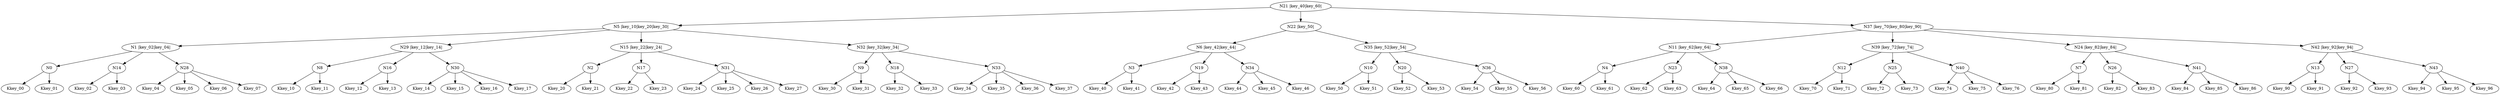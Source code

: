 digraph G {
N21[label="N21 |key_40|key_60|"]N21 -> N5;
N5[label="N5 |key_10|key_20|key_30|"]N5 -> N1;
N1[label="N1 |key_02|key_04|"]N1 -> N0;
N0 -> Kkey_00;
N0 -> Kkey_01;
N1 -> N14;
N14 -> Kkey_02;
N14 -> Kkey_03;
N1 -> N28;
N28 -> Kkey_04;
N28 -> Kkey_05;
N28 -> Kkey_06;
N28 -> Kkey_07;
N5 -> N29;
N29[label="N29 |key_12|key_14|"]N29 -> N8;
N8 -> Kkey_10;
N8 -> Kkey_11;
N29 -> N16;
N16 -> Kkey_12;
N16 -> Kkey_13;
N29 -> N30;
N30 -> Kkey_14;
N30 -> Kkey_15;
N30 -> Kkey_16;
N30 -> Kkey_17;
N5 -> N15;
N15[label="N15 |key_22|key_24|"]N15 -> N2;
N2 -> Kkey_20;
N2 -> Kkey_21;
N15 -> N17;
N17 -> Kkey_22;
N17 -> Kkey_23;
N15 -> N31;
N31 -> Kkey_24;
N31 -> Kkey_25;
N31 -> Kkey_26;
N31 -> Kkey_27;
N5 -> N32;
N32[label="N32 |key_32|key_34|"]N32 -> N9;
N9 -> Kkey_30;
N9 -> Kkey_31;
N32 -> N18;
N18 -> Kkey_32;
N18 -> Kkey_33;
N32 -> N33;
N33 -> Kkey_34;
N33 -> Kkey_35;
N33 -> Kkey_36;
N33 -> Kkey_37;
N21 -> N22;
N22[label="N22 |key_50|"]N22 -> N6;
N6[label="N6 |key_42|key_44|"]N6 -> N3;
N3 -> Kkey_40;
N3 -> Kkey_41;
N6 -> N19;
N19 -> Kkey_42;
N19 -> Kkey_43;
N6 -> N34;
N34 -> Kkey_44;
N34 -> Kkey_45;
N34 -> Kkey_46;
N22 -> N35;
N35[label="N35 |key_52|key_54|"]N35 -> N10;
N10 -> Kkey_50;
N10 -> Kkey_51;
N35 -> N20;
N20 -> Kkey_52;
N20 -> Kkey_53;
N35 -> N36;
N36 -> Kkey_54;
N36 -> Kkey_55;
N36 -> Kkey_56;
N21 -> N37;
N37[label="N37 |key_70|key_80|key_90|"]N37 -> N11;
N11[label="N11 |key_62|key_64|"]N11 -> N4;
N4 -> Kkey_60;
N4 -> Kkey_61;
N11 -> N23;
N23 -> Kkey_62;
N23 -> Kkey_63;
N11 -> N38;
N38 -> Kkey_64;
N38 -> Kkey_65;
N38 -> Kkey_66;
N37 -> N39;
N39[label="N39 |key_72|key_74|"]N39 -> N12;
N12 -> Kkey_70;
N12 -> Kkey_71;
N39 -> N25;
N25 -> Kkey_72;
N25 -> Kkey_73;
N39 -> N40;
N40 -> Kkey_74;
N40 -> Kkey_75;
N40 -> Kkey_76;
N37 -> N24;
N24[label="N24 |key_82|key_84|"]N24 -> N7;
N7 -> Kkey_80;
N7 -> Kkey_81;
N24 -> N26;
N26 -> Kkey_82;
N26 -> Kkey_83;
N24 -> N41;
N41 -> Kkey_84;
N41 -> Kkey_85;
N41 -> Kkey_86;
N37 -> N42;
N42[label="N42 |key_92|key_94|"]N42 -> N13;
N13 -> Kkey_90;
N13 -> Kkey_91;
N42 -> N27;
N27 -> Kkey_92;
N27 -> Kkey_93;
N42 -> N43;
N43 -> Kkey_94;
N43 -> Kkey_95;
N43 -> Kkey_96;
}
